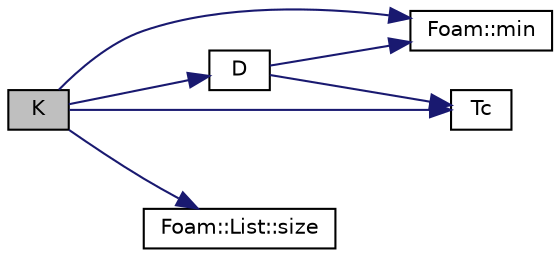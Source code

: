 digraph "K"
{
  bgcolor="transparent";
  edge [fontname="Helvetica",fontsize="10",labelfontname="Helvetica",labelfontsize="10"];
  node [fontname="Helvetica",fontsize="10",shape=record];
  rankdir="LR";
  Node950 [label="K",height=0.2,width=0.4,color="black", fillcolor="grey75", style="filled", fontcolor="black"];
  Node950 -> Node951 [color="midnightblue",fontsize="10",style="solid",fontname="Helvetica"];
  Node951 [label="D",height=0.2,width=0.4,color="black",URL="$a31177.html#a18e965f9af37eca779b9216a505bd9de",tooltip="Vapour diffussivity [m2/s]. "];
  Node951 -> Node952 [color="midnightblue",fontsize="10",style="solid",fontname="Helvetica"];
  Node952 [label="Foam::min",height=0.2,width=0.4,color="black",URL="$a21851.html#a253e112ad2d56d96230ff39ea7f442dc"];
  Node951 -> Node953 [color="midnightblue",fontsize="10",style="solid",fontname="Helvetica"];
  Node953 [label="Tc",height=0.2,width=0.4,color="black",URL="$a31177.html#a9b1dc94279d851c3a22b7e0db3af350b",tooltip="Calculate the critical temperature of mixture. "];
  Node950 -> Node952 [color="midnightblue",fontsize="10",style="solid",fontname="Helvetica"];
  Node950 -> Node954 [color="midnightblue",fontsize="10",style="solid",fontname="Helvetica"];
  Node954 [label="Foam::List::size",height=0.2,width=0.4,color="black",URL="$a26833.html#a8a5f6fa29bd4b500caf186f60245b384",tooltip="Override size to be inconsistent with allocated storage. "];
  Node950 -> Node953 [color="midnightblue",fontsize="10",style="solid",fontname="Helvetica"];
}
